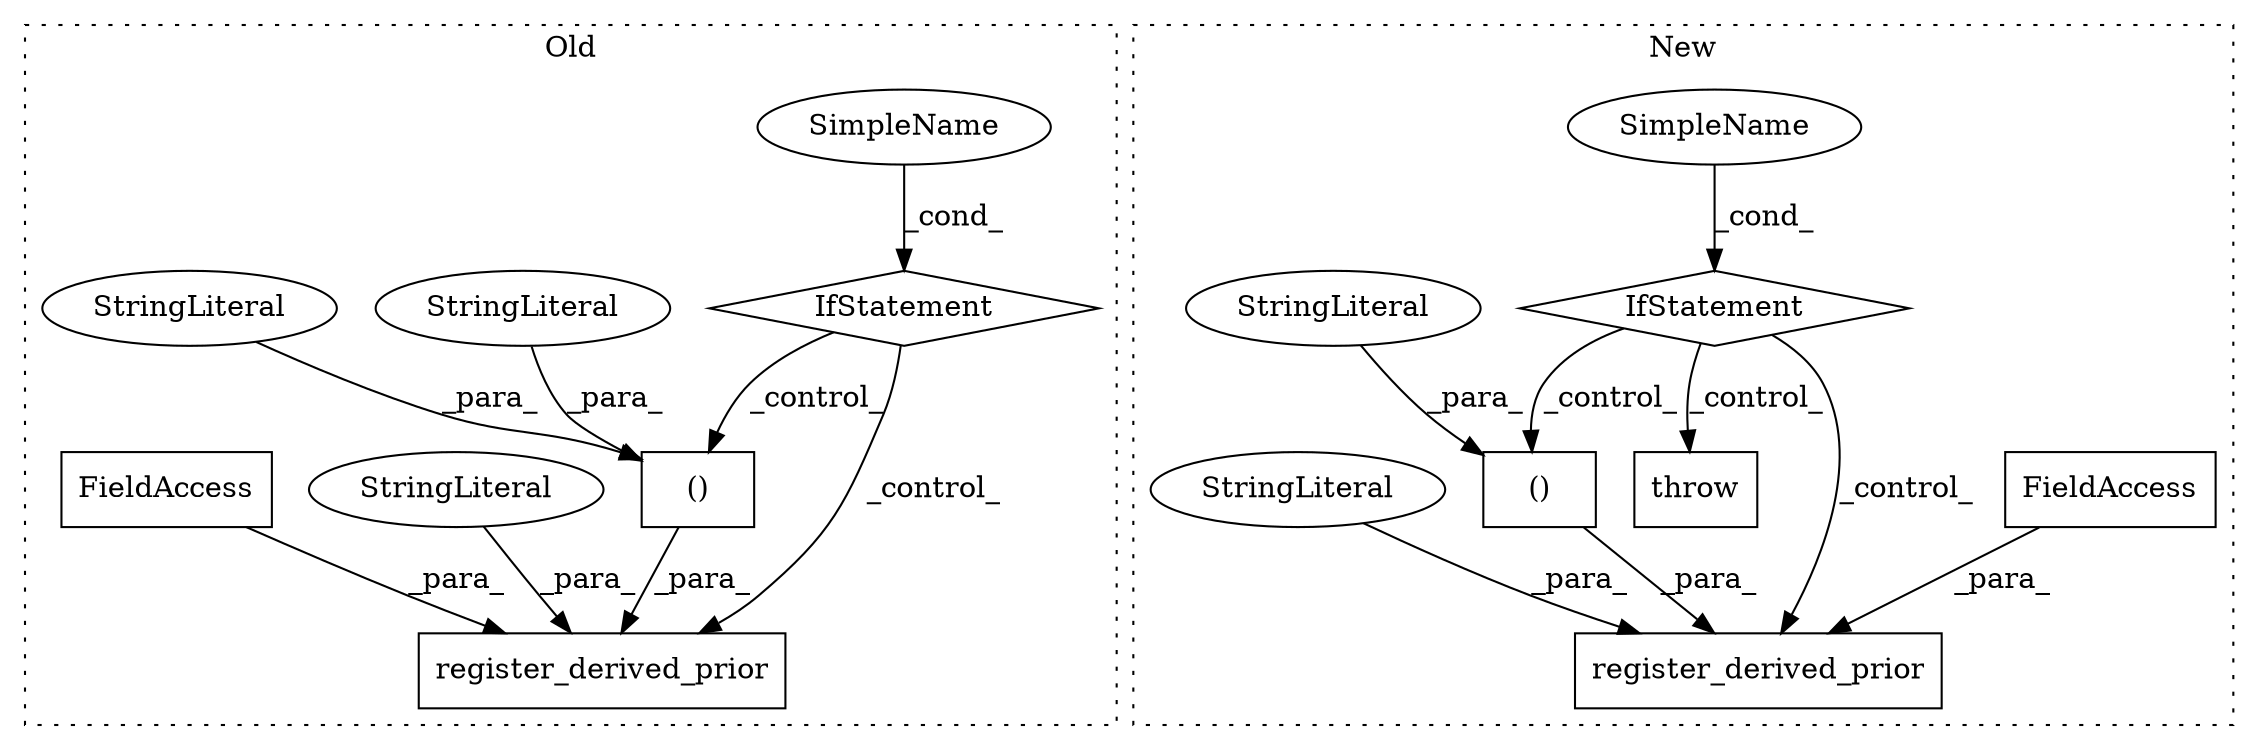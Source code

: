 digraph G {
subgraph cluster0 {
1 [label="IfStatement" a="25" s="4103,4116" l="4,2" shape="diamond"];
9 [label="()" a="106" s="4486" l="49" shape="box"];
10 [label="SimpleName" a="42" s="" l="" shape="ellipse"];
11 [label="StringLiteral" a="45" s="4486" l="25" shape="ellipse"];
12 [label="StringLiteral" a="45" s="4524" l="11" shape="ellipse"];
13 [label="register_derived_prior" a="32" s="4411,4555" l="23,1" shape="box"];
14 [label="StringLiteral" a="45" s="4434" l="31" shape="ellipse"];
16 [label="FieldAccess" a="22" s="4537" l="18" shape="box"];
label = "Old";
style="dotted";
}
subgraph cluster1 {
2 [label="register_derived_prior" a="32" s="1720,1875" l="23,1" shape="box"];
3 [label="()" a="106" s="1808" l="48" shape="box"];
4 [label="FieldAccess" a="22" s="1858" l="17" shape="box"];
5 [label="IfStatement" a="25" s="1530,1543" l="4,2" shape="diamond"];
6 [label="SimpleName" a="42" s="" l="" shape="ellipse"];
7 [label="StringLiteral" a="45" s="1832" l="24" shape="ellipse"];
8 [label="StringLiteral" a="45" s="1743" l="32" shape="ellipse"];
15 [label="throw" a="53" s="1946" l="6" shape="box"];
label = "New";
style="dotted";
}
1 -> 13 [label="_control_"];
1 -> 9 [label="_control_"];
3 -> 2 [label="_para_"];
4 -> 2 [label="_para_"];
5 -> 2 [label="_control_"];
5 -> 3 [label="_control_"];
5 -> 15 [label="_control_"];
6 -> 5 [label="_cond_"];
7 -> 3 [label="_para_"];
8 -> 2 [label="_para_"];
9 -> 13 [label="_para_"];
10 -> 1 [label="_cond_"];
11 -> 9 [label="_para_"];
12 -> 9 [label="_para_"];
14 -> 13 [label="_para_"];
16 -> 13 [label="_para_"];
}